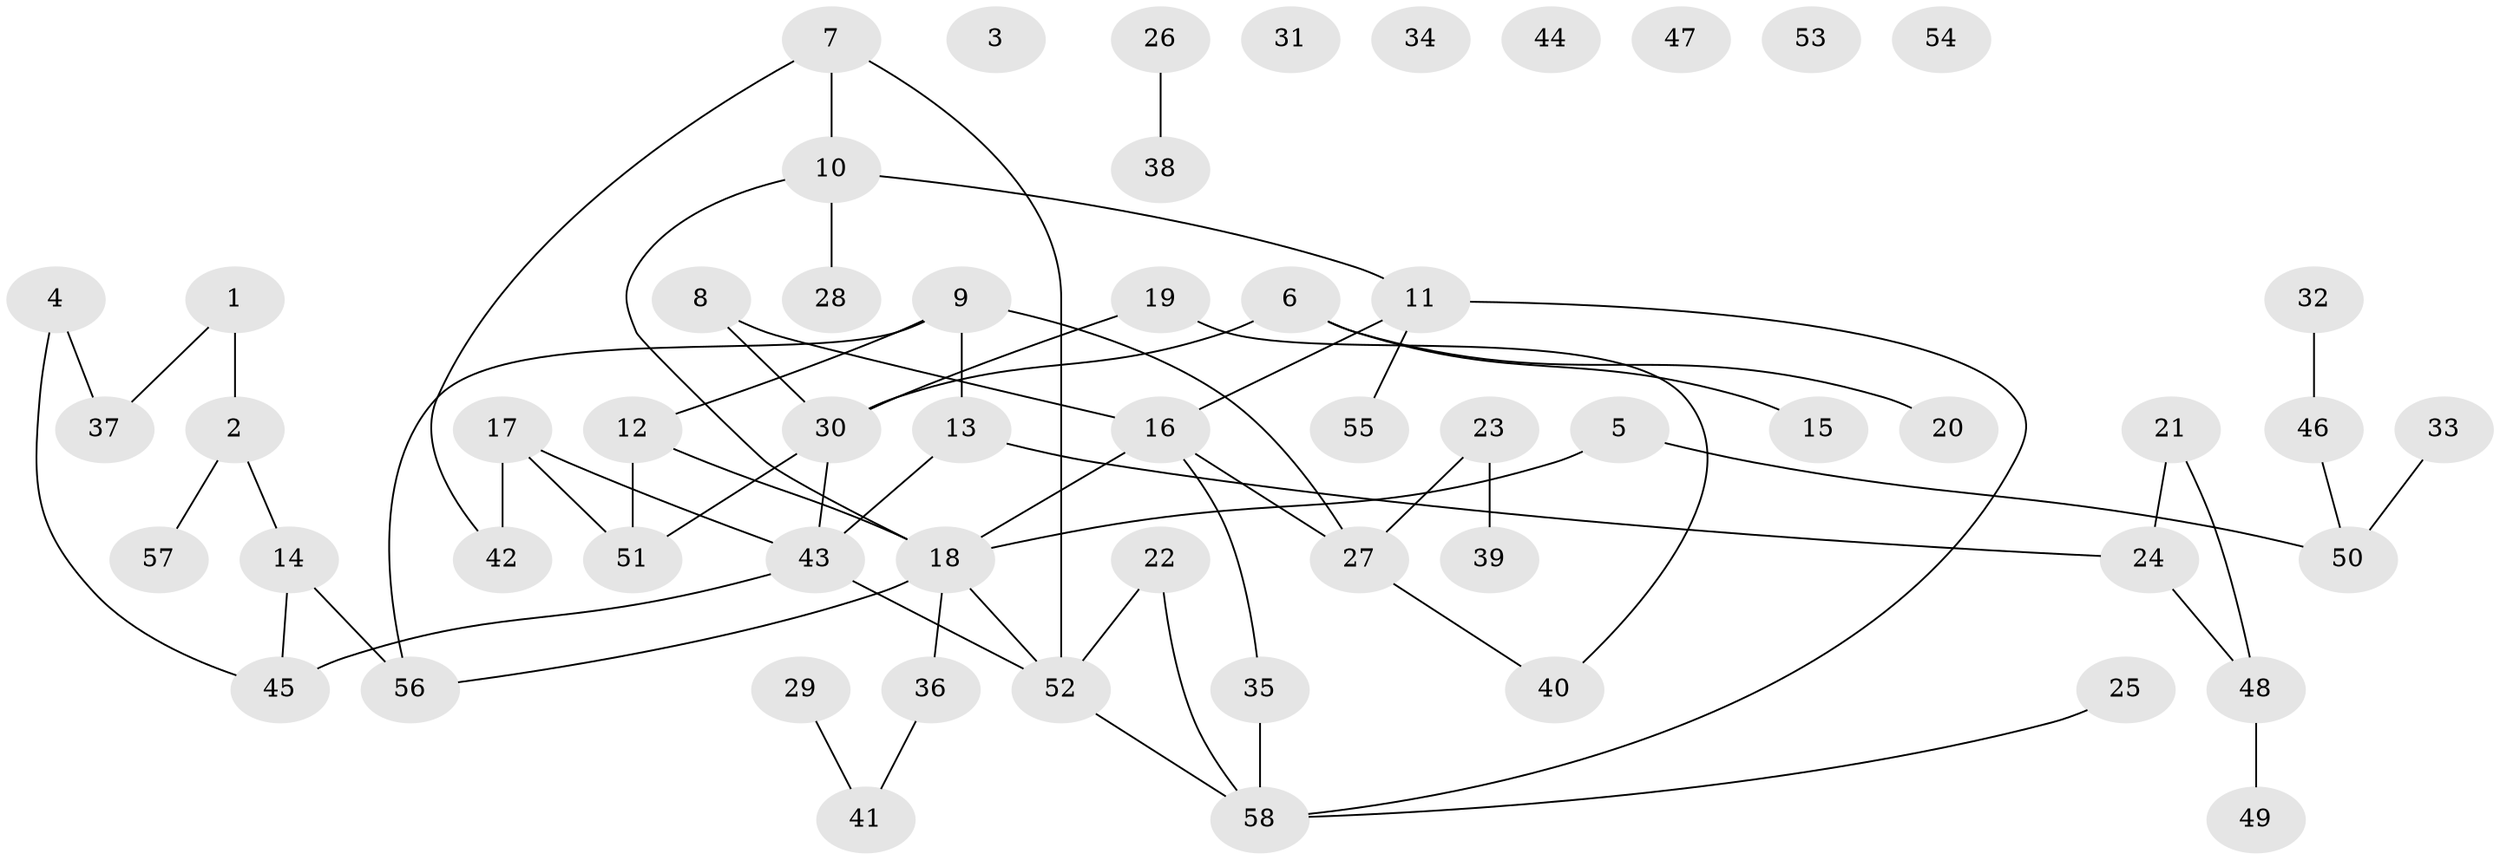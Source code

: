// Generated by graph-tools (version 1.1) at 2025/40/03/09/25 04:40:21]
// undirected, 58 vertices, 65 edges
graph export_dot {
graph [start="1"]
  node [color=gray90,style=filled];
  1;
  2;
  3;
  4;
  5;
  6;
  7;
  8;
  9;
  10;
  11;
  12;
  13;
  14;
  15;
  16;
  17;
  18;
  19;
  20;
  21;
  22;
  23;
  24;
  25;
  26;
  27;
  28;
  29;
  30;
  31;
  32;
  33;
  34;
  35;
  36;
  37;
  38;
  39;
  40;
  41;
  42;
  43;
  44;
  45;
  46;
  47;
  48;
  49;
  50;
  51;
  52;
  53;
  54;
  55;
  56;
  57;
  58;
  1 -- 2;
  1 -- 37;
  2 -- 14;
  2 -- 57;
  4 -- 37;
  4 -- 45;
  5 -- 18;
  5 -- 50;
  6 -- 15;
  6 -- 20;
  6 -- 30;
  7 -- 10;
  7 -- 42;
  7 -- 52;
  8 -- 16;
  8 -- 30;
  9 -- 12;
  9 -- 13;
  9 -- 27;
  9 -- 56;
  10 -- 11;
  10 -- 18;
  10 -- 28;
  11 -- 16;
  11 -- 55;
  11 -- 58;
  12 -- 18;
  12 -- 51;
  13 -- 24;
  13 -- 43;
  14 -- 45;
  14 -- 56;
  16 -- 18;
  16 -- 27;
  16 -- 35;
  17 -- 42;
  17 -- 43;
  17 -- 51;
  18 -- 36;
  18 -- 52;
  18 -- 56;
  19 -- 30;
  19 -- 40;
  21 -- 24;
  21 -- 48;
  22 -- 52;
  22 -- 58;
  23 -- 27;
  23 -- 39;
  24 -- 48;
  25 -- 58;
  26 -- 38;
  27 -- 40;
  29 -- 41;
  30 -- 43;
  30 -- 51;
  32 -- 46;
  33 -- 50;
  35 -- 58;
  36 -- 41;
  43 -- 45;
  43 -- 52;
  46 -- 50;
  48 -- 49;
  52 -- 58;
}
